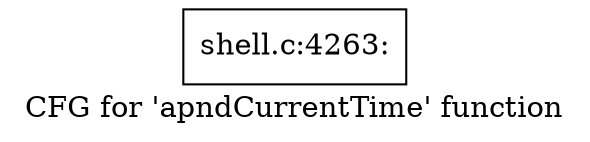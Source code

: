 digraph "CFG for 'apndCurrentTime' function" {
	label="CFG for 'apndCurrentTime' function";

	Node0x5602769310d0 [shape=record,label="{shell.c:4263:}"];
}
